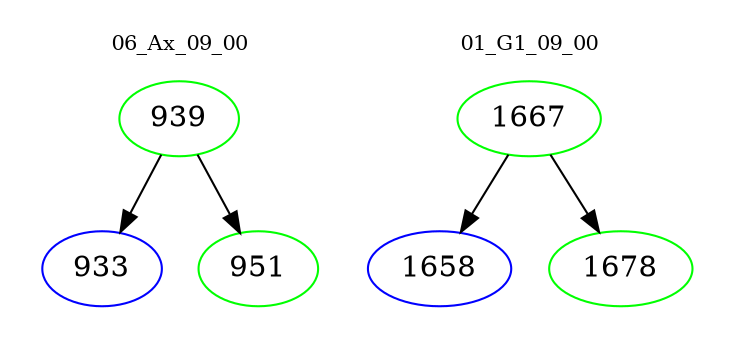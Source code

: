 digraph{
subgraph cluster_0 {
color = white
label = "06_Ax_09_00";
fontsize=10;
T0_939 [label="939", color="green"]
T0_939 -> T0_933 [color="black"]
T0_933 [label="933", color="blue"]
T0_939 -> T0_951 [color="black"]
T0_951 [label="951", color="green"]
}
subgraph cluster_1 {
color = white
label = "01_G1_09_00";
fontsize=10;
T1_1667 [label="1667", color="green"]
T1_1667 -> T1_1658 [color="black"]
T1_1658 [label="1658", color="blue"]
T1_1667 -> T1_1678 [color="black"]
T1_1678 [label="1678", color="green"]
}
}
